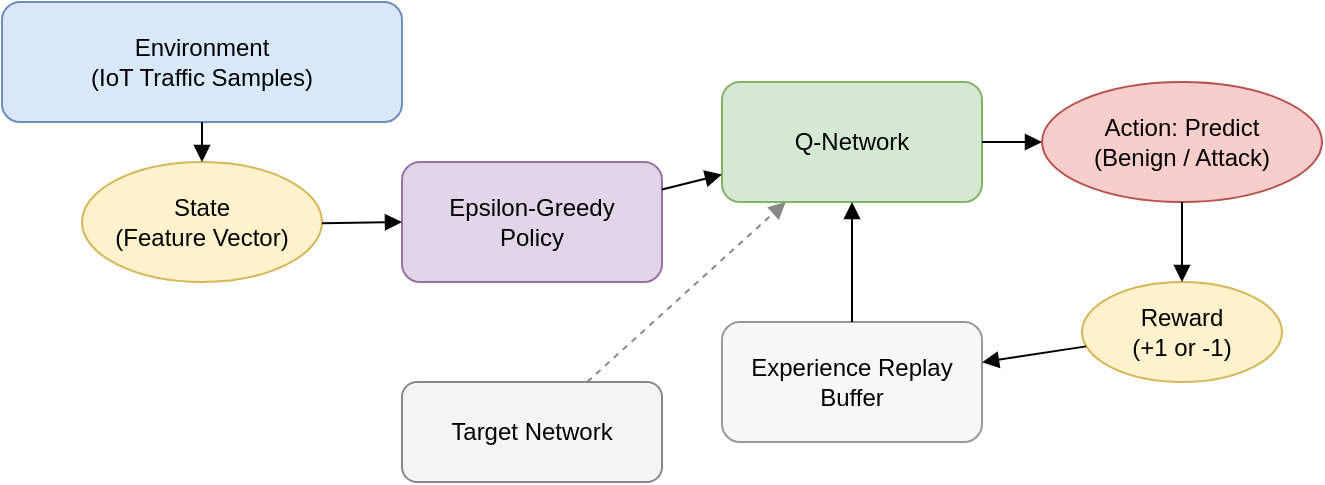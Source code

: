 <mxfile>
  <diagram name="DQN for IoT Traffic Classification" id="dqnIoT123">
    <mxGraphModel dx="1060" dy="660" grid="1" gridSize="10" guides="1" tooltips="1" connect="1" arrows="1" fold="1" page="1" pageScale="1" pageWidth="827" pageHeight="1169" math="0" shadow="0">
      <root>
        <mxCell id="0"/>
        <mxCell id="1" parent="0"/>
        
        <!-- Environment -->
        <mxCell id="2" value="Environment&#xa;(IoT Traffic Samples)" style="rounded=1;whiteSpace=wrap;html=1;fillColor=#dae8fc;strokeColor=#6c8ebf" vertex="1" parent="1">
          <mxGeometry x="100" y="60" width="200" height="60" as="geometry"/>
        </mxCell>

        <!-- State -->
        <mxCell id="3" value="State&#xa;(Feature Vector)" style="ellipse;whiteSpace=wrap;html=1;fillColor=#fff2cc;strokeColor=#d6b656" vertex="1" parent="1">
          <mxGeometry x="140" y="140" width="120" height="60" as="geometry"/>
        </mxCell>

        <!-- Epsilon-Greedy -->
        <mxCell id="4" value="Epsilon-Greedy&#xa;Policy" style="rounded=1;whiteSpace=wrap;html=1;fillColor=#e1d5e7;strokeColor=#9673a6" vertex="1" parent="1">
          <mxGeometry x="300" y="140" width="130" height="60" as="geometry"/>
        </mxCell>

        <!-- Q-Network -->
        <mxCell id="5" value="Q-Network" style="rounded=1;whiteSpace=wrap;html=1;fillColor=#d5e8d4;strokeColor=#82b366" vertex="1" parent="1">
          <mxGeometry x="460" y="100" width="130" height="60" as="geometry"/>
        </mxCell>

        <!-- Action -->
        <mxCell id="6" value="Action: Predict&#xa;(Benign / Attack)" style="ellipse;whiteSpace=wrap;html=1;fillColor=#f8cecc;strokeColor=#b85450" vertex="1" parent="1">
          <mxGeometry x="620" y="100" width="140" height="60" as="geometry"/>
        </mxCell>

        <!-- Reward -->
        <mxCell id="7" value="Reward&#xa;(+1 or -1)" style="ellipse;whiteSpace=wrap;html=1;fillColor=#fff2cc;strokeColor=#d6b656" vertex="1" parent="1">
          <mxGeometry x="640" y="200" width="100" height="50" as="geometry"/>
        </mxCell>

        <!-- Experience Replay -->
        <mxCell id="8" value="Experience Replay&#xa;Buffer" style="rounded=1;whiteSpace=wrap;html=1;fillColor=#f8f8f8;strokeColor=#999999" vertex="1" parent="1">
          <mxGeometry x="460" y="220" width="130" height="60" as="geometry"/>
        </mxCell>

        <!-- Target Network -->
        <mxCell id="9" value="Target Network" style="rounded=1;whiteSpace=wrap;html=1;fillColor=#f5f5f5;strokeColor=#888888" vertex="1" parent="1">
          <mxGeometry x="300" y="250" width="130" height="50" as="geometry"/>
        </mxCell>

        <!-- Arrows -->
        <mxCell id="10" style="endArrow=block;html=1;strokeColor=#000000;" edge="1" parent="1" source="2" target="3">
          <mxGeometry relative="1" as="geometry"/>
        </mxCell>

        <mxCell id="11" style="endArrow=block;html=1;strokeColor=#000000;" edge="1" parent="1" source="3" target="4">
          <mxGeometry relative="1" as="geometry"/>
        </mxCell>

        <mxCell id="12" style="endArrow=block;html=1;strokeColor=#000000;" edge="1" parent="1" source="4" target="5">
          <mxGeometry relative="1" as="geometry"/>
        </mxCell>

        <mxCell id="13" style="endArrow=block;html=1;strokeColor=#000000;" edge="1" parent="1" source="5" target="6">
          <mxGeometry relative="1" as="geometry"/>
        </mxCell>

        <mxCell id="14" style="endArrow=block;html=1;strokeColor=#000000;" edge="1" parent="1" source="6" target="7">
          <mxGeometry relative="1" as="geometry"/>
        </mxCell>

        <mxCell id="15" style="endArrow=block;html=1;strokeColor=#000000;" edge="1" parent="1" source="7" target="8">
          <mxGeometry relative="1" as="geometry"/>
        </mxCell>

        <mxCell id="16" style="endArrow=block;html=1;strokeColor=#000000;" edge="1" parent="1" source="8" target="5">
          <mxGeometry relative="1" as="geometry"/>
        </mxCell>

        <mxCell id="17" style="dashed=1;endArrow=block;html=1;strokeColor=#888888;" edge="1" parent="1" source="9" target="5">
          <mxGeometry relative="1" as="geometry"/>
        </mxCell>
        
      </root>
    </mxGraphModel>
  </diagram>
</mxfile>
